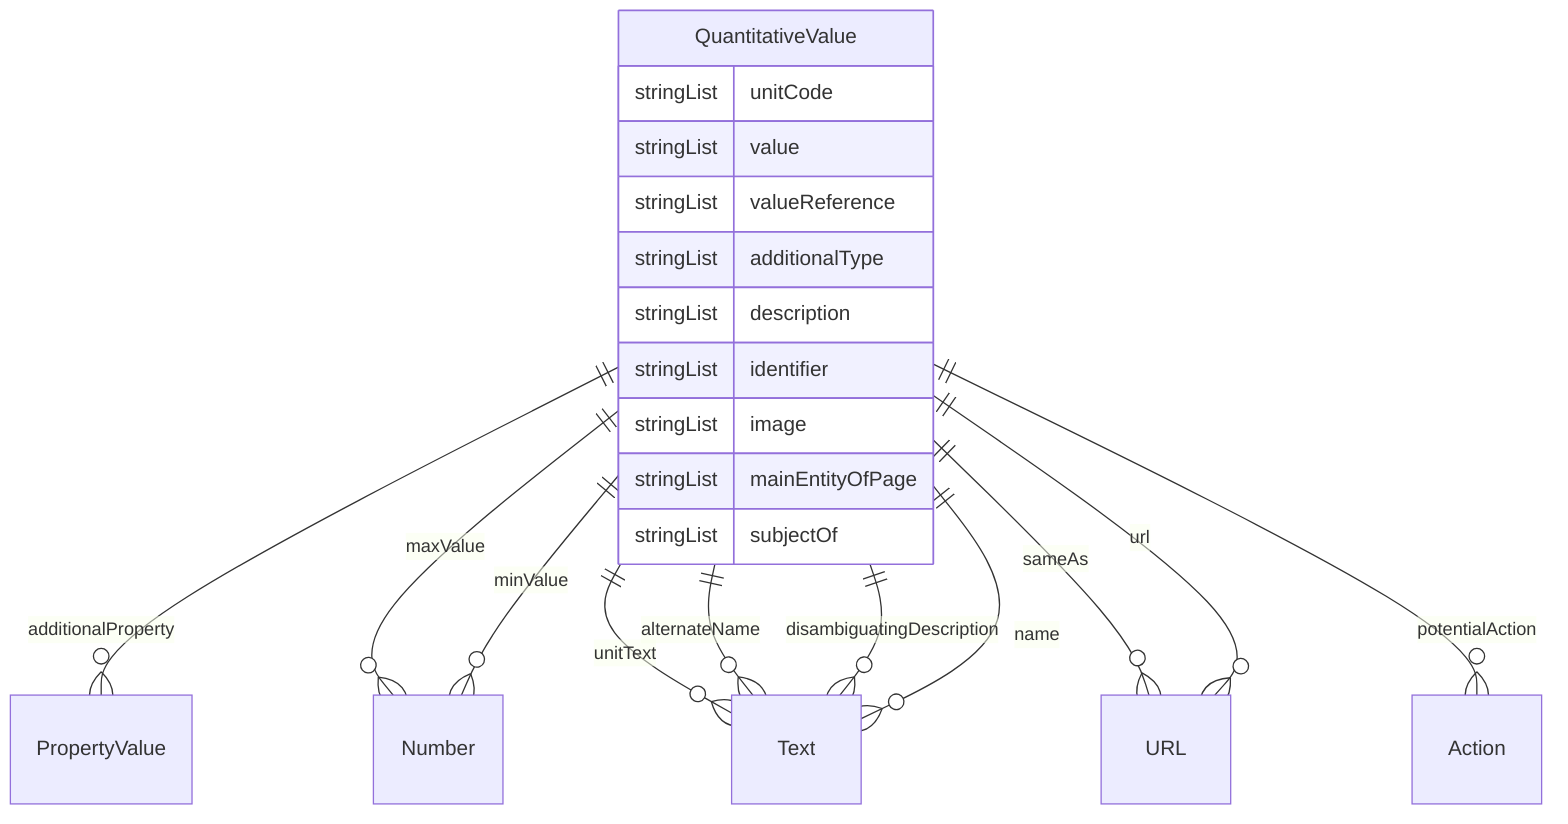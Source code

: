 erDiagram
QuantitativeValue {
    stringList unitCode  
    stringList value  
    stringList valueReference  
    stringList additionalType  
    stringList description  
    stringList identifier  
    stringList image  
    stringList mainEntityOfPage  
    stringList subjectOf  
}

QuantitativeValue ||--}o PropertyValue : "additionalProperty"
QuantitativeValue ||--}o Number : "maxValue"
QuantitativeValue ||--}o Number : "minValue"
QuantitativeValue ||--}o Text : "unitText"
QuantitativeValue ||--}o Text : "alternateName"
QuantitativeValue ||--}o Text : "disambiguatingDescription"
QuantitativeValue ||--}o Text : "name"
QuantitativeValue ||--}o URL : "sameAs"
QuantitativeValue ||--}o Action : "potentialAction"
QuantitativeValue ||--}o URL : "url"